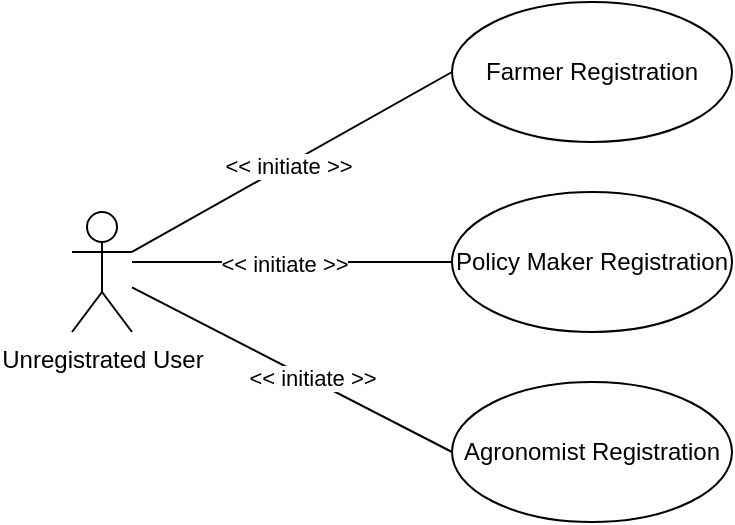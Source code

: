 <mxfile version="15.8.7" type="device" pages="4"><diagram id="ncTo85FUZ1j9BMRHp_PE" name="Unregistered User"><mxGraphModel dx="946" dy="620" grid="1" gridSize="10" guides="1" tooltips="1" connect="1" arrows="1" fold="1" page="1" pageScale="1" pageWidth="12800" pageHeight="7200" math="0" shadow="0"><root><mxCell id="0"/><mxCell id="1" parent="0"/><mxCell id="R6pjMir3-Pr1iU9w7J91-8" style="rounded=0;orthogonalLoop=1;jettySize=auto;html=1;exitX=1;exitY=0.333;exitDx=0;exitDy=0;exitPerimeter=0;entryX=0;entryY=0.5;entryDx=0;entryDy=0;endArrow=none;endFill=0;" parent="1" source="R6pjMir3-Pr1iU9w7J91-2" target="R6pjMir3-Pr1iU9w7J91-5" edge="1"><mxGeometry relative="1" as="geometry"/></mxCell><mxCell id="R6pjMir3-Pr1iU9w7J91-9" value="&amp;lt;&amp;lt; initiate &amp;gt;&amp;gt;" style="edgeLabel;html=1;align=center;verticalAlign=middle;resizable=0;points=[];" parent="R6pjMir3-Pr1iU9w7J91-8" vertex="1" connectable="0"><mxGeometry x="-0.03" y="-1" relative="1" as="geometry"><mxPoint as="offset"/></mxGeometry></mxCell><mxCell id="R6pjMir3-Pr1iU9w7J91-10" style="edgeStyle=none;rounded=0;orthogonalLoop=1;jettySize=auto;html=1;entryX=0;entryY=0.5;entryDx=0;entryDy=0;endArrow=none;endFill=0;" parent="1" target="R6pjMir3-Pr1iU9w7J91-6" edge="1"><mxGeometry relative="1" as="geometry"><mxPoint x="120" y="160" as="sourcePoint"/></mxGeometry></mxCell><mxCell id="R6pjMir3-Pr1iU9w7J91-11" value="&amp;lt;&amp;lt; initiate &amp;gt;&amp;gt;" style="edgeLabel;html=1;align=center;verticalAlign=middle;resizable=0;points=[];" parent="R6pjMir3-Pr1iU9w7J91-10" vertex="1" connectable="0"><mxGeometry x="-0.049" y="-1" relative="1" as="geometry"><mxPoint as="offset"/></mxGeometry></mxCell><mxCell id="R6pjMir3-Pr1iU9w7J91-12" style="edgeStyle=none;rounded=0;orthogonalLoop=1;jettySize=auto;html=1;entryX=0;entryY=0.5;entryDx=0;entryDy=0;endArrow=none;endFill=0;" parent="1" source="R6pjMir3-Pr1iU9w7J91-2" target="R6pjMir3-Pr1iU9w7J91-7" edge="1"><mxGeometry relative="1" as="geometry"/></mxCell><mxCell id="R6pjMir3-Pr1iU9w7J91-13" value="&amp;lt;&amp;lt; initiate &amp;gt;&amp;gt;" style="edgeLabel;html=1;align=center;verticalAlign=middle;resizable=0;points=[];" parent="R6pjMir3-Pr1iU9w7J91-12" vertex="1" connectable="0"><mxGeometry x="0.118" y="1" relative="1" as="geometry"><mxPoint as="offset"/></mxGeometry></mxCell><mxCell id="R6pjMir3-Pr1iU9w7J91-2" value="Unregistrated User" style="shape=umlActor;verticalLabelPosition=bottom;verticalAlign=top;html=1;" parent="1" vertex="1"><mxGeometry x="90" y="135" width="30" height="60" as="geometry"/></mxCell><mxCell id="R6pjMir3-Pr1iU9w7J91-5" value="Farmer Registration" style="ellipse;whiteSpace=wrap;html=1;" parent="1" vertex="1"><mxGeometry x="280" y="30" width="140" height="70" as="geometry"/></mxCell><mxCell id="R6pjMir3-Pr1iU9w7J91-6" value="Policy Maker Registration" style="ellipse;whiteSpace=wrap;html=1;" parent="1" vertex="1"><mxGeometry x="280" y="125" width="140" height="70" as="geometry"/></mxCell><mxCell id="R6pjMir3-Pr1iU9w7J91-7" value="Agronomist Registration" style="ellipse;whiteSpace=wrap;html=1;" parent="1" vertex="1"><mxGeometry x="280" y="220" width="140" height="70" as="geometry"/></mxCell></root></mxGraphModel></diagram><diagram name="Users" id="7fscFj_nIjLHzF17KAzk"><mxGraphModel dx="1261" dy="827" grid="1" gridSize="10" guides="1" tooltips="1" connect="1" arrows="1" fold="1" page="1" pageScale="1" pageWidth="12800" pageHeight="7200" math="0" shadow="0"><root><mxCell id="EY8R_GVKXxFk-2Ue_ScB-0"/><mxCell id="EY8R_GVKXxFk-2Ue_ScB-1" parent="EY8R_GVKXxFk-2Ue_ScB-0"/><mxCell id="EY8R_GVKXxFk-2Ue_ScB-2" style="rounded=0;orthogonalLoop=1;jettySize=auto;html=1;exitX=1;exitY=0.333;exitDx=0;exitDy=0;exitPerimeter=0;entryX=0;entryY=0.5;entryDx=0;entryDy=0;endArrow=none;endFill=0;" edge="1" parent="EY8R_GVKXxFk-2Ue_ScB-1" source="EY8R_GVKXxFk-2Ue_ScB-6" target="EY8R_GVKXxFk-2Ue_ScB-7"><mxGeometry relative="1" as="geometry"/></mxCell><mxCell id="EY8R_GVKXxFk-2Ue_ScB-3" style="edgeStyle=none;rounded=0;orthogonalLoop=1;jettySize=auto;html=1;exitX=1;exitY=0.333;exitDx=0;exitDy=0;exitPerimeter=0;entryX=0;entryY=0.5;entryDx=0;entryDy=0;endArrow=none;endFill=0;" edge="1" parent="EY8R_GVKXxFk-2Ue_ScB-1" source="EY8R_GVKXxFk-2Ue_ScB-6" target="EY8R_GVKXxFk-2Ue_ScB-8"><mxGeometry relative="1" as="geometry"/></mxCell><mxCell id="EY8R_GVKXxFk-2Ue_ScB-4" style="edgeStyle=none;rounded=0;orthogonalLoop=1;jettySize=auto;html=1;exitX=1;exitY=0.333;exitDx=0;exitDy=0;exitPerimeter=0;entryX=0;entryY=0;entryDx=0;entryDy=0;endArrow=none;endFill=0;" edge="1" parent="EY8R_GVKXxFk-2Ue_ScB-1" source="EY8R_GVKXxFk-2Ue_ScB-6" target="EY8R_GVKXxFk-2Ue_ScB-9"><mxGeometry relative="1" as="geometry"/></mxCell><mxCell id="EY8R_GVKXxFk-2Ue_ScB-5" style="rounded=0;orthogonalLoop=1;jettySize=auto;html=1;exitX=1;exitY=0.333;exitDx=0;exitDy=0;exitPerimeter=0;entryX=0;entryY=0.5;entryDx=0;entryDy=0;endArrow=none;endFill=0;" edge="1" parent="EY8R_GVKXxFk-2Ue_ScB-1" source="EY8R_GVKXxFk-2Ue_ScB-6" target="EY8R_GVKXxFk-2Ue_ScB-10"><mxGeometry relative="1" as="geometry"/></mxCell><mxCell id="jYK0Vr4F1eRYsJvzEBAX-0" style="edgeStyle=none;rounded=0;orthogonalLoop=1;jettySize=auto;html=1;exitX=1;exitY=0.333;exitDx=0;exitDy=0;exitPerimeter=0;entryX=0;entryY=0.5;entryDx=0;entryDy=0;endArrow=none;endFill=0;" edge="1" parent="EY8R_GVKXxFk-2Ue_ScB-1" source="EY8R_GVKXxFk-2Ue_ScB-6" target="u0W53svVNqluD0Q6Bc8s-18"><mxGeometry relative="1" as="geometry"/></mxCell><mxCell id="EY8R_GVKXxFk-2Ue_ScB-6" value="Farmer" style="shape=umlActor;verticalLabelPosition=bottom;verticalAlign=top;html=1;" vertex="1" parent="EY8R_GVKXxFk-2Ue_ScB-1"><mxGeometry x="80" y="290" width="30" height="60" as="geometry"/></mxCell><mxCell id="EY8R_GVKXxFk-2Ue_ScB-7" value="Information Retrieval" style="ellipse;whiteSpace=wrap;html=1;" vertex="1" parent="EY8R_GVKXxFk-2Ue_ScB-1"><mxGeometry x="280" y="80" width="140" height="70" as="geometry"/></mxCell><mxCell id="EY8R_GVKXxFk-2Ue_ScB-8" value="Production Report" style="ellipse;whiteSpace=wrap;html=1;" vertex="1" parent="EY8R_GVKXxFk-2Ue_ScB-1"><mxGeometry x="280" y="200" width="140" height="70" as="geometry"/></mxCell><mxCell id="EY8R_GVKXxFk-2Ue_ScB-9" value="Problem Raising" style="ellipse;whiteSpace=wrap;html=1;" vertex="1" parent="EY8R_GVKXxFk-2Ue_ScB-1"><mxGeometry x="280" y="510" width="140" height="70" as="geometry"/></mxCell><mxCell id="EY8R_GVKXxFk-2Ue_ScB-10" value="leave comments" style="ellipse;whiteSpace=wrap;html=1;" vertex="1" parent="EY8R_GVKXxFk-2Ue_ScB-1"><mxGeometry x="280" y="310" width="140" height="70" as="geometry"/></mxCell><mxCell id="EY8R_GVKXxFk-2Ue_ScB-11" style="edgeStyle=none;rounded=0;orthogonalLoop=1;jettySize=auto;html=1;exitX=1;exitY=0.333;exitDx=0;exitDy=0;exitPerimeter=0;entryX=0;entryY=0.5;entryDx=0;entryDy=0;endArrow=none;endFill=0;" edge="1" parent="EY8R_GVKXxFk-2Ue_ScB-1" source="EY8R_GVKXxFk-2Ue_ScB-12" target="EY8R_GVKXxFk-2Ue_ScB-23"><mxGeometry relative="1" as="geometry"/></mxCell><mxCell id="u0W53svVNqluD0Q6Bc8s-15" style="edgeStyle=none;rounded=0;orthogonalLoop=1;jettySize=auto;html=1;exitX=1;exitY=0.333;exitDx=0;exitDy=0;exitPerimeter=0;entryX=0;entryY=1;entryDx=0;entryDy=0;endArrow=none;endFill=0;" edge="1" parent="EY8R_GVKXxFk-2Ue_ScB-1" source="EY8R_GVKXxFk-2Ue_ScB-12" target="EY8R_GVKXxFk-2Ue_ScB-9"><mxGeometry relative="1" as="geometry"/></mxCell><mxCell id="EY8R_GVKXxFk-2Ue_ScB-12" value="Agronomist" style="shape=umlActor;verticalLabelPosition=bottom;verticalAlign=top;html=1;" vertex="1" parent="EY8R_GVKXxFk-2Ue_ScB-1"><mxGeometry x="80" y="620" width="30" height="60" as="geometry"/></mxCell><mxCell id="u0W53svVNqluD0Q6Bc8s-5" style="rounded=0;orthogonalLoop=1;jettySize=auto;html=1;exitX=1;exitY=0.5;exitDx=0;exitDy=0;entryX=0;entryY=0.5;entryDx=0;entryDy=0;dashed=1;endArrow=open;endFill=0;" edge="1" parent="EY8R_GVKXxFk-2Ue_ScB-1" source="EY8R_GVKXxFk-2Ue_ScB-23" target="u0W53svVNqluD0Q6Bc8s-0"><mxGeometry relative="1" as="geometry"/></mxCell><mxCell id="u0W53svVNqluD0Q6Bc8s-6" value="&amp;lt;&amp;lt;include&amp;gt;&amp;gt;" style="edgeLabel;html=1;align=center;verticalAlign=middle;resizable=0;points=[];" vertex="1" connectable="0" parent="u0W53svVNqluD0Q6Bc8s-5"><mxGeometry x="-0.28" relative="1" as="geometry"><mxPoint x="-1" y="1" as="offset"/></mxGeometry></mxCell><mxCell id="u0W53svVNqluD0Q6Bc8s-7" style="edgeStyle=none;rounded=0;orthogonalLoop=1;jettySize=auto;html=1;exitX=1;exitY=0.5;exitDx=0;exitDy=0;entryX=0;entryY=0.5;entryDx=0;entryDy=0;dashed=1;endArrow=open;endFill=0;" edge="1" parent="EY8R_GVKXxFk-2Ue_ScB-1" source="EY8R_GVKXxFk-2Ue_ScB-23" target="u0W53svVNqluD0Q6Bc8s-1"><mxGeometry relative="1" as="geometry"/></mxCell><mxCell id="u0W53svVNqluD0Q6Bc8s-8" value="&amp;lt;&amp;lt;include&amp;gt;&amp;gt;" style="edgeLabel;html=1;align=center;verticalAlign=middle;resizable=0;points=[];" vertex="1" connectable="0" parent="u0W53svVNqluD0Q6Bc8s-7"><mxGeometry x="-0.165" relative="1" as="geometry"><mxPoint as="offset"/></mxGeometry></mxCell><mxCell id="u0W53svVNqluD0Q6Bc8s-9" style="edgeStyle=none;rounded=0;orthogonalLoop=1;jettySize=auto;html=1;exitX=1;exitY=0.5;exitDx=0;exitDy=0;entryX=0;entryY=0.5;entryDx=0;entryDy=0;dashed=1;endArrow=open;endFill=0;" edge="1" parent="EY8R_GVKXxFk-2Ue_ScB-1" source="EY8R_GVKXxFk-2Ue_ScB-23" target="u0W53svVNqluD0Q6Bc8s-2"><mxGeometry relative="1" as="geometry"/></mxCell><mxCell id="u0W53svVNqluD0Q6Bc8s-10" value="&amp;lt;&amp;lt;include&amp;gt;&amp;gt;" style="edgeLabel;html=1;align=center;verticalAlign=middle;resizable=0;points=[];" vertex="1" connectable="0" parent="u0W53svVNqluD0Q6Bc8s-9"><mxGeometry x="0.025" y="-1" relative="1" as="geometry"><mxPoint as="offset"/></mxGeometry></mxCell><mxCell id="EY8R_GVKXxFk-2Ue_ScB-23" value="Manage Daily Plan" style="ellipse;whiteSpace=wrap;html=1;" vertex="1" parent="EY8R_GVKXxFk-2Ue_ScB-1"><mxGeometry x="300" y="660" width="140" height="70" as="geometry"/></mxCell><mxCell id="u0W53svVNqluD0Q6Bc8s-0" value="Create Daily Plan" style="ellipse;whiteSpace=wrap;html=1;" vertex="1" parent="EY8R_GVKXxFk-2Ue_ScB-1"><mxGeometry x="620" y="570" width="140" height="70" as="geometry"/></mxCell><mxCell id="u0W53svVNqluD0Q6Bc8s-1" value="Modify Daily Plan" style="ellipse;whiteSpace=wrap;html=1;" vertex="1" parent="EY8R_GVKXxFk-2Ue_ScB-1"><mxGeometry x="620" y="680" width="140" height="70" as="geometry"/></mxCell><mxCell id="u0W53svVNqluD0Q6Bc8s-2" value="Confirm Daily Plan" style="ellipse;whiteSpace=wrap;html=1;" vertex="1" parent="EY8R_GVKXxFk-2Ue_ScB-1"><mxGeometry x="630" y="790" width="140" height="70" as="geometry"/></mxCell><mxCell id="u0W53svVNqluD0Q6Bc8s-18" value="Create Posts" style="ellipse;whiteSpace=wrap;html=1;" vertex="1" parent="EY8R_GVKXxFk-2Ue_ScB-1"><mxGeometry x="290" y="400" width="140" height="70" as="geometry"/></mxCell></root></mxGraphModel></diagram><diagram id="bWjRJsjudoKUWt_wV0BD" name="policy maker"><mxGraphModel dx="946" dy="620" grid="1" gridSize="10" guides="1" tooltips="1" connect="1" arrows="1" fold="1" page="1" pageScale="1" pageWidth="12800" pageHeight="7200" math="0" shadow="0"><root><mxCell id="7ql7dM475NHbfELiUICn-0"/><mxCell id="7ql7dM475NHbfELiUICn-1" parent="7ql7dM475NHbfELiUICn-0"/><mxCell id="7ql7dM475NHbfELiUICn-4" style="edgeStyle=none;rounded=0;orthogonalLoop=1;jettySize=auto;html=1;entryX=0;entryY=0.5;entryDx=0;entryDy=0;endArrow=none;endFill=0;" edge="1" parent="7ql7dM475NHbfELiUICn-1" target="7ql7dM475NHbfELiUICn-3"><mxGeometry relative="1" as="geometry"><mxPoint x="180" y="280" as="sourcePoint"/></mxGeometry></mxCell><mxCell id="7ql7dM475NHbfELiUICn-5" value="&amp;lt;&amp;lt;initiate&amp;gt;&amp;gt;" style="edgeLabel;html=1;align=center;verticalAlign=middle;resizable=0;points=[];" vertex="1" connectable="0" parent="7ql7dM475NHbfELiUICn-4"><mxGeometry x="-0.111" relative="1" as="geometry"><mxPoint as="offset"/></mxGeometry></mxCell><mxCell id="7ql7dM475NHbfELiUICn-7" style="edgeStyle=none;rounded=0;orthogonalLoop=1;jettySize=auto;html=1;entryX=0;entryY=0.5;entryDx=0;entryDy=0;endArrow=none;endFill=0;" edge="1" parent="7ql7dM475NHbfELiUICn-1" target="7ql7dM475NHbfELiUICn-6"><mxGeometry relative="1" as="geometry"><mxPoint x="180" y="285" as="sourcePoint"/></mxGeometry></mxCell><mxCell id="7ql7dM475NHbfELiUICn-8" value="&amp;lt;&amp;lt;initiate&amp;gt;&amp;gt;" style="edgeLabel;html=1;align=center;verticalAlign=middle;resizable=0;points=[];" vertex="1" connectable="0" parent="7ql7dM475NHbfELiUICn-7"><mxGeometry x="-0.158" relative="1" as="geometry"><mxPoint as="offset"/></mxGeometry></mxCell><mxCell id="7ql7dM475NHbfELiUICn-12" style="edgeStyle=none;rounded=0;orthogonalLoop=1;jettySize=auto;html=1;entryX=0;entryY=0.5;entryDx=0;entryDy=0;endArrow=none;endFill=0;" edge="1" parent="7ql7dM475NHbfELiUICn-1" target="7ql7dM475NHbfELiUICn-11"><mxGeometry relative="1" as="geometry"><mxPoint x="180" y="300" as="sourcePoint"/></mxGeometry></mxCell><mxCell id="7ql7dM475NHbfELiUICn-15" value="&amp;lt;&amp;lt;initiate&amp;gt;&amp;gt;" style="edgeLabel;html=1;align=center;verticalAlign=middle;resizable=0;points=[];" vertex="1" connectable="0" parent="7ql7dM475NHbfELiUICn-12"><mxGeometry x="-0.135" y="-2" relative="1" as="geometry"><mxPoint x="1" as="offset"/></mxGeometry></mxCell><mxCell id="7ql7dM475NHbfELiUICn-2" value="Policy Maker" style="shape=umlActor;verticalLabelPosition=bottom;verticalAlign=top;html=1;" vertex="1" parent="7ql7dM475NHbfELiUICn-1"><mxGeometry x="140" y="260" width="30" height="60" as="geometry"/></mxCell><mxCell id="7ql7dM475NHbfELiUICn-3" value="login" style="ellipse;whiteSpace=wrap;html=1;" vertex="1" parent="7ql7dM475NHbfELiUICn-1"><mxGeometry x="390" y="170" width="140" height="70" as="geometry"/></mxCell><mxCell id="7ql7dM475NHbfELiUICn-9" style="edgeStyle=none;rounded=0;orthogonalLoop=1;jettySize=auto;html=1;exitX=0.5;exitY=0;exitDx=0;exitDy=0;entryX=0.5;entryY=1;entryDx=0;entryDy=0;endArrow=classic;endFill=1;dashed=1;" edge="1" parent="7ql7dM475NHbfELiUICn-1" source="7ql7dM475NHbfELiUICn-6" target="7ql7dM475NHbfELiUICn-3"><mxGeometry relative="1" as="geometry"/></mxCell><mxCell id="7ql7dM475NHbfELiUICn-10" value="&amp;lt;&amp;lt;include&amp;gt;&amp;gt;" style="edgeLabel;html=1;align=center;verticalAlign=middle;resizable=0;points=[];" vertex="1" connectable="0" parent="7ql7dM475NHbfELiUICn-9"><mxGeometry x="-0.054" y="-3" relative="1" as="geometry"><mxPoint as="offset"/></mxGeometry></mxCell><mxCell id="7ql7dM475NHbfELiUICn-6" value="Identifies the performance of farmers" style="ellipse;whiteSpace=wrap;html=1;" vertex="1" parent="7ql7dM475NHbfELiUICn-1"><mxGeometry x="390" y="295" width="140" height="70" as="geometry"/></mxCell><mxCell id="7ql7dM475NHbfELiUICn-13" style="edgeStyle=orthogonalEdgeStyle;rounded=0;orthogonalLoop=1;jettySize=auto;html=1;exitX=1;exitY=0.5;exitDx=0;exitDy=0;entryX=1;entryY=0.5;entryDx=0;entryDy=0;dashed=1;endArrow=classic;endFill=1;" edge="1" parent="7ql7dM475NHbfELiUICn-1" source="7ql7dM475NHbfELiUICn-11" target="7ql7dM475NHbfELiUICn-3"><mxGeometry relative="1" as="geometry"><Array as="points"><mxPoint x="590" y="445"/><mxPoint x="590" y="205"/></Array></mxGeometry></mxCell><mxCell id="7ql7dM475NHbfELiUICn-14" value="&amp;lt;&amp;lt;include&amp;gt;&amp;gt;" style="edgeLabel;html=1;align=center;verticalAlign=middle;resizable=0;points=[];" vertex="1" connectable="0" parent="7ql7dM475NHbfELiUICn-13"><mxGeometry x="0.161" y="-2" relative="1" as="geometry"><mxPoint as="offset"/></mxGeometry></mxCell><mxCell id="7ql7dM475NHbfELiUICn-11" value="Understand Agronomists' work" style="ellipse;whiteSpace=wrap;html=1;" vertex="1" parent="7ql7dM475NHbfELiUICn-1"><mxGeometry x="390" y="410" width="140" height="70" as="geometry"/></mxCell></root></mxGraphModel></diagram><diagram id="bBMzo9WeRFE0gogC4QSP" name="第 4 页"><mxGraphModel dx="946" dy="620" grid="1" gridSize="10" guides="1" tooltips="1" connect="1" arrows="1" fold="1" page="1" pageScale="1" pageWidth="12800" pageHeight="7200" math="0" shadow="0"><root><mxCell id="EvnaMczQ8UIjuSqveIRI-0"/><mxCell id="EvnaMczQ8UIjuSqveIRI-1" parent="EvnaMczQ8UIjuSqveIRI-0"/></root></mxGraphModel></diagram></mxfile>